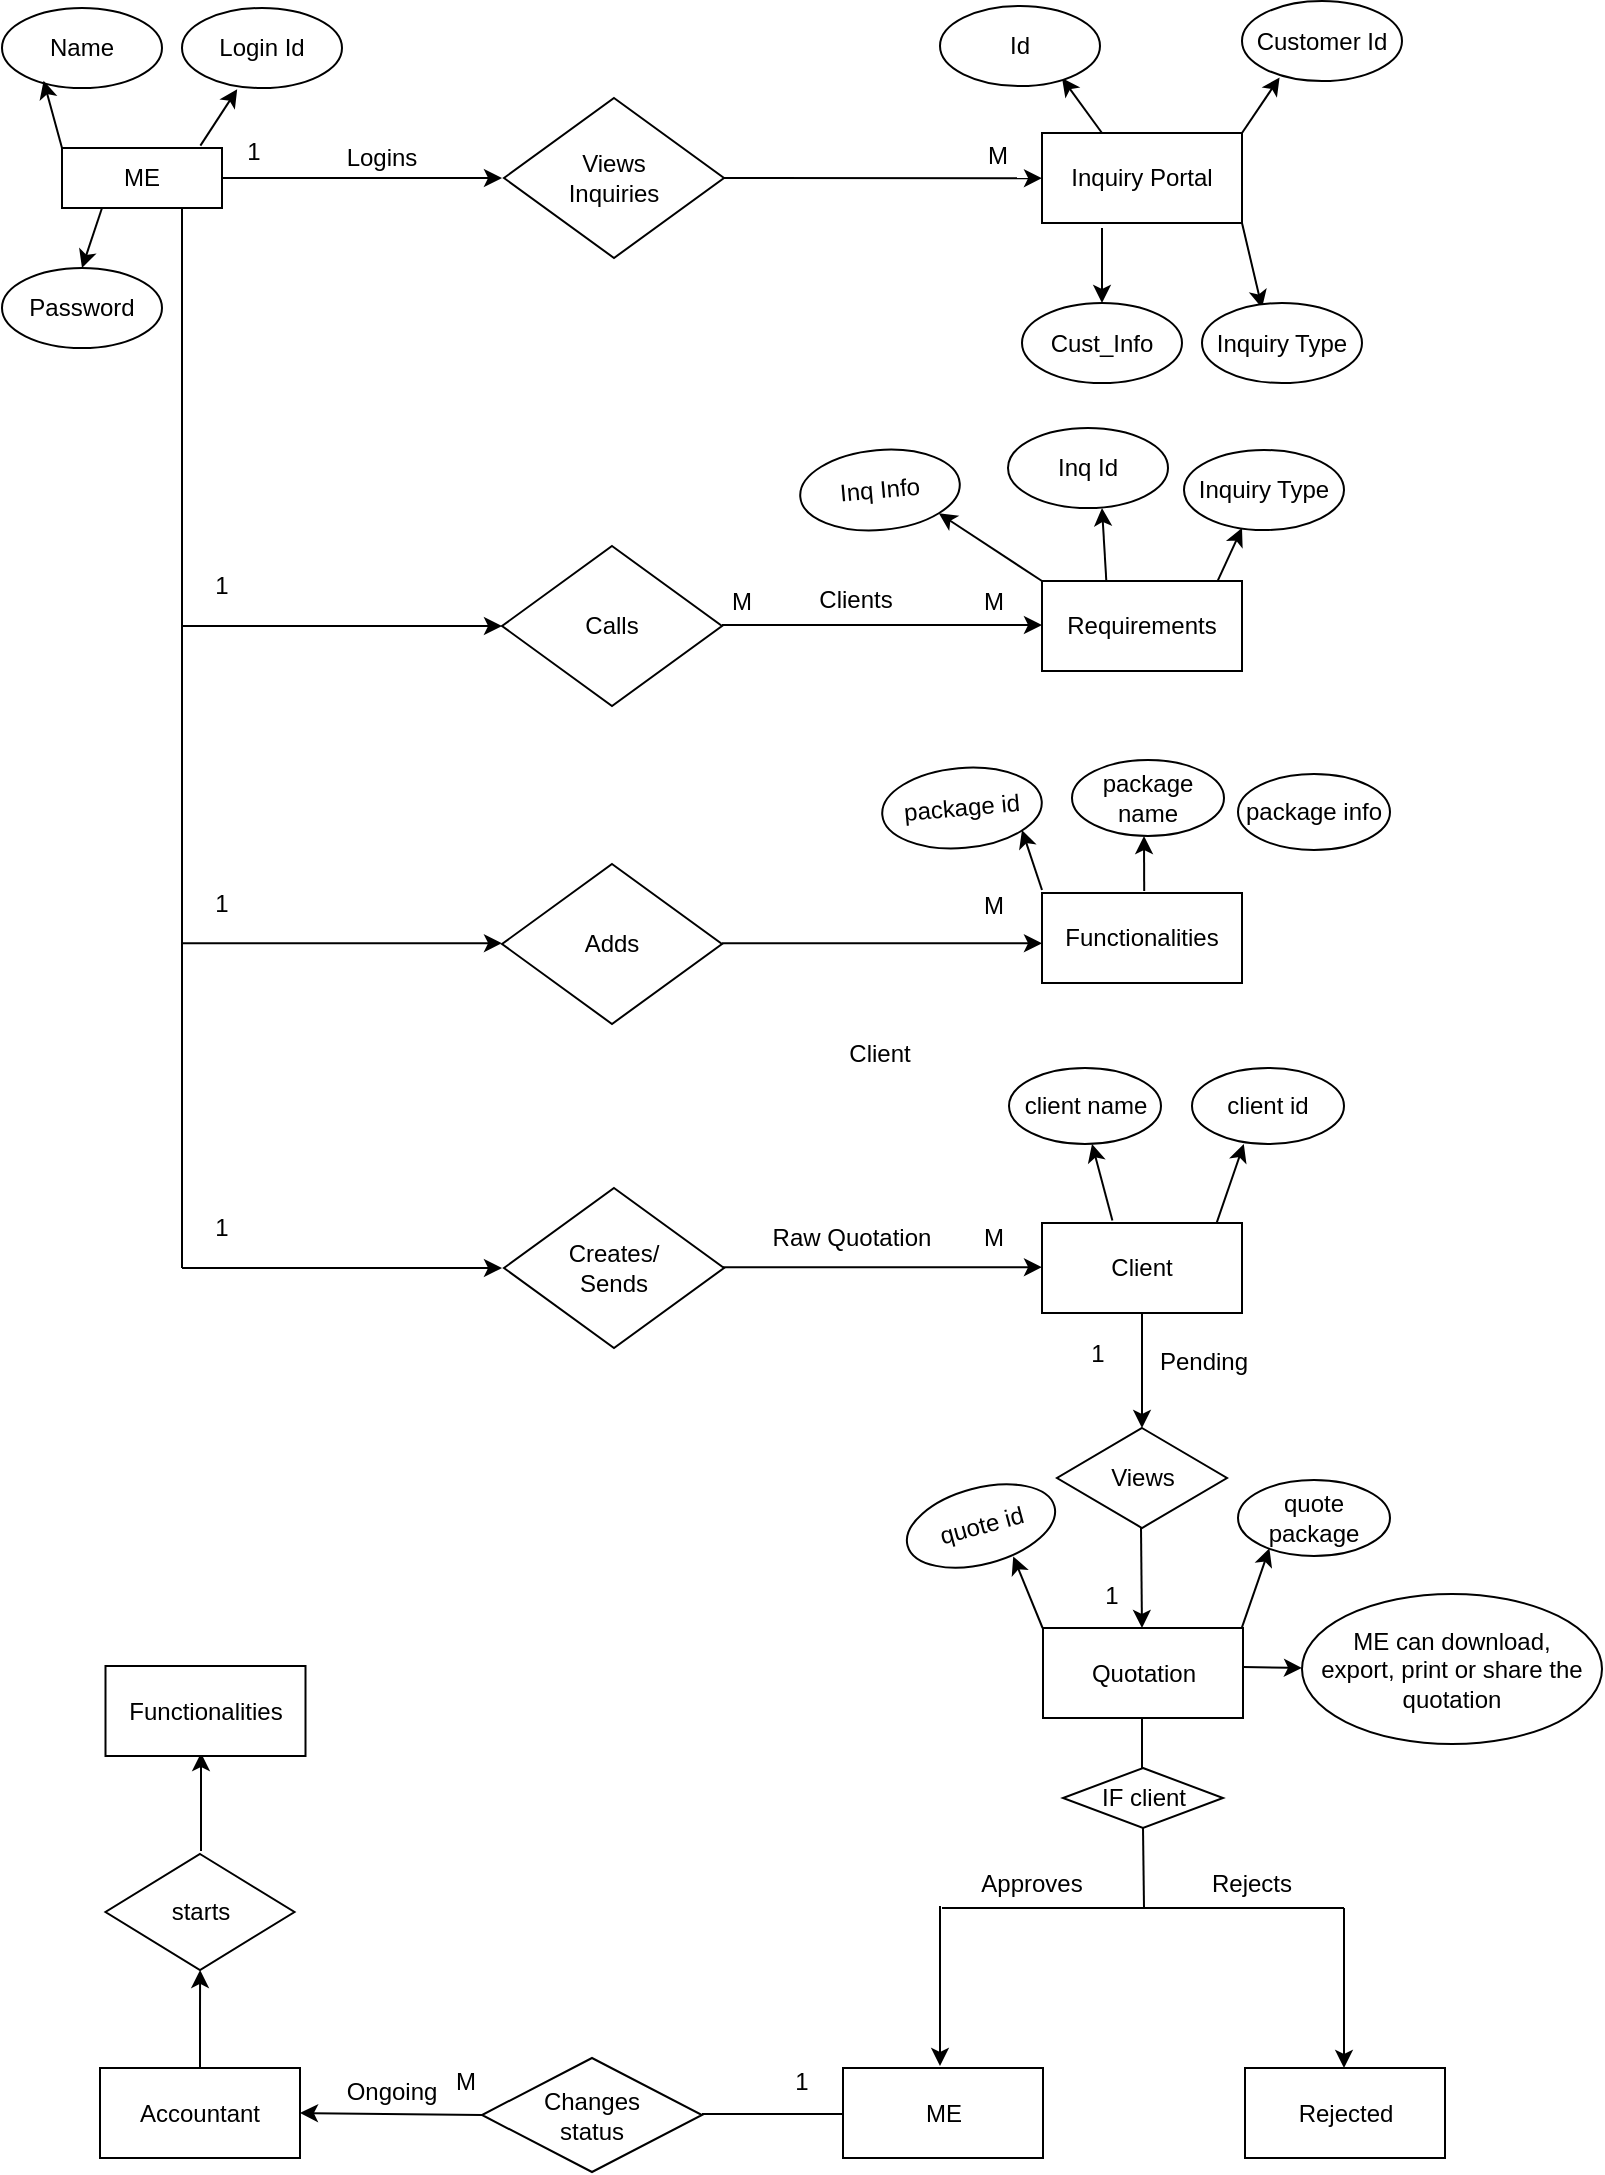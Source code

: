 <mxfile version="21.5.0" type="device">
  <diagram name="Page-1" id="Lf1y3SAfESCzGv5YG4UM">
    <mxGraphModel dx="1290" dy="541" grid="1" gridSize="10" guides="1" tooltips="1" connect="1" arrows="1" fold="1" page="1" pageScale="1" pageWidth="827" pageHeight="1169" math="0" shadow="0">
      <root>
        <mxCell id="0" />
        <mxCell id="1" parent="0" />
        <mxCell id="KLATj4njOD9Xj2DlqXo5-1" value="ME" style="rounded=0;whiteSpace=wrap;html=1;" parent="1" vertex="1">
          <mxGeometry x="40" y="80" width="80" height="30" as="geometry" />
        </mxCell>
        <mxCell id="KLATj4njOD9Xj2DlqXo5-2" value="Login Id" style="ellipse;whiteSpace=wrap;html=1;" parent="1" vertex="1">
          <mxGeometry x="100" y="10" width="80" height="40" as="geometry" />
        </mxCell>
        <mxCell id="KLATj4njOD9Xj2DlqXo5-3" value="Name" style="ellipse;whiteSpace=wrap;html=1;" parent="1" vertex="1">
          <mxGeometry x="10" y="10" width="80" height="40" as="geometry" />
        </mxCell>
        <mxCell id="KLATj4njOD9Xj2DlqXo5-4" value="Password" style="ellipse;whiteSpace=wrap;html=1;" parent="1" vertex="1">
          <mxGeometry x="10" y="140" width="80" height="40" as="geometry" />
        </mxCell>
        <mxCell id="KLATj4njOD9Xj2DlqXo5-5" value="" style="endArrow=classic;html=1;rounded=0;entryX=0.345;entryY=1.015;entryDx=0;entryDy=0;exitX=0.865;exitY=-0.073;exitDx=0;exitDy=0;exitPerimeter=0;entryPerimeter=0;" parent="1" target="KLATj4njOD9Xj2DlqXo5-2" edge="1">
          <mxGeometry width="50" height="50" relative="1" as="geometry">
            <mxPoint x="109.2" y="78.81" as="sourcePoint" />
            <mxPoint x="109.996" y="45.142" as="targetPoint" />
          </mxGeometry>
        </mxCell>
        <mxCell id="KLATj4njOD9Xj2DlqXo5-6" value="" style="endArrow=classic;html=1;rounded=0;entryX=0;entryY=1;entryDx=0;entryDy=0;exitX=0;exitY=0;exitDx=0;exitDy=0;" parent="1" source="KLATj4njOD9Xj2DlqXo5-1" edge="1">
          <mxGeometry width="50" height="50" relative="1" as="geometry">
            <mxPoint x="29.8" y="80.19" as="sourcePoint" />
            <mxPoint x="30.796" y="46.332" as="targetPoint" />
          </mxGeometry>
        </mxCell>
        <mxCell id="KLATj4njOD9Xj2DlqXo5-7" value="" style="endArrow=classic;html=1;rounded=0;entryX=0.5;entryY=0;entryDx=0;entryDy=0;exitX=0.25;exitY=1;exitDx=0;exitDy=0;" parent="1" source="KLATj4njOD9Xj2DlqXo5-1" target="KLATj4njOD9Xj2DlqXo5-4" edge="1">
          <mxGeometry width="50" height="50" relative="1" as="geometry">
            <mxPoint x="54.6" y="163.67" as="sourcePoint" />
            <mxPoint x="45.396" y="130.002" as="targetPoint" />
          </mxGeometry>
        </mxCell>
        <mxCell id="KLATj4njOD9Xj2DlqXo5-8" value="" style="endArrow=classic;html=1;rounded=0;exitX=1;exitY=0.5;exitDx=0;exitDy=0;" parent="1" source="KLATj4njOD9Xj2DlqXo5-1" edge="1">
          <mxGeometry width="50" height="50" relative="1" as="geometry">
            <mxPoint x="390" y="310" as="sourcePoint" />
            <mxPoint x="260" y="95" as="targetPoint" />
          </mxGeometry>
        </mxCell>
        <mxCell id="KLATj4njOD9Xj2DlqXo5-9" value="Calls" style="rhombus;whiteSpace=wrap;html=1;" parent="1" vertex="1">
          <mxGeometry x="260" y="279" width="110" height="80" as="geometry" />
        </mxCell>
        <mxCell id="KLATj4njOD9Xj2DlqXo5-10" value="Logins" style="text;html=1;strokeColor=none;fillColor=none;align=center;verticalAlign=middle;whiteSpace=wrap;rounded=0;" parent="1" vertex="1">
          <mxGeometry x="170" y="70" width="60" height="30" as="geometry" />
        </mxCell>
        <mxCell id="KLATj4njOD9Xj2DlqXo5-11" value="" style="endArrow=classic;html=1;rounded=0;exitX=1;exitY=0.5;exitDx=0;exitDy=0;" parent="1" edge="1" source="KLATj4njOD9Xj2DlqXo5-27">
          <mxGeometry width="50" height="50" relative="1" as="geometry">
            <mxPoint x="382" y="94.58" as="sourcePoint" />
            <mxPoint x="530" y="95.08" as="targetPoint" />
          </mxGeometry>
        </mxCell>
        <mxCell id="KLATj4njOD9Xj2DlqXo5-12" value="Inquiry Portal" style="rounded=0;whiteSpace=wrap;html=1;" parent="1" vertex="1">
          <mxGeometry x="530" y="72.5" width="100" height="45" as="geometry" />
        </mxCell>
        <mxCell id="KLATj4njOD9Xj2DlqXo5-13" value="" style="endArrow=classic;html=1;rounded=0;exitX=0.865;exitY=-0.073;exitDx=0;exitDy=0;exitPerimeter=0;" parent="1" edge="1">
          <mxGeometry width="50" height="50" relative="1" as="geometry">
            <mxPoint x="560" y="72.5" as="sourcePoint" />
            <mxPoint x="540" y="45" as="targetPoint" />
          </mxGeometry>
        </mxCell>
        <mxCell id="KLATj4njOD9Xj2DlqXo5-14" value="Id" style="ellipse;whiteSpace=wrap;html=1;" parent="1" vertex="1">
          <mxGeometry x="479" y="9" width="80" height="40" as="geometry" />
        </mxCell>
        <mxCell id="KLATj4njOD9Xj2DlqXo5-15" value="" style="endArrow=classic;html=1;rounded=0;exitX=0.872;exitY=0.029;exitDx=0;exitDy=0;exitPerimeter=0;" parent="1" source="KLATj4njOD9Xj2DlqXo5-31" edge="1">
          <mxGeometry width="50" height="50" relative="1" as="geometry">
            <mxPoint x="620" y="290" as="sourcePoint" />
            <mxPoint x="630" y="270" as="targetPoint" />
          </mxGeometry>
        </mxCell>
        <mxCell id="KLATj4njOD9Xj2DlqXo5-17" value="Customer Id" style="ellipse;whiteSpace=wrap;html=1;" parent="1" vertex="1">
          <mxGeometry x="630" y="6.5" width="80" height="40" as="geometry" />
        </mxCell>
        <mxCell id="KLATj4njOD9Xj2DlqXo5-18" value="" style="endArrow=classic;html=1;rounded=0;exitX=0.25;exitY=1;exitDx=0;exitDy=0;" parent="1" edge="1">
          <mxGeometry width="50" height="50" relative="1" as="geometry">
            <mxPoint x="630" y="117.5" as="sourcePoint" />
            <mxPoint x="640" y="160" as="targetPoint" />
          </mxGeometry>
        </mxCell>
        <mxCell id="KLATj4njOD9Xj2DlqXo5-20" value="Inquiry Type" style="ellipse;whiteSpace=wrap;html=1;" parent="1" vertex="1">
          <mxGeometry x="610" y="157.5" width="80" height="40" as="geometry" />
        </mxCell>
        <mxCell id="KLATj4njOD9Xj2DlqXo5-21" value="Cust_Info" style="ellipse;whiteSpace=wrap;html=1;" parent="1" vertex="1">
          <mxGeometry x="520" y="157.5" width="80" height="40" as="geometry" />
        </mxCell>
        <mxCell id="KLATj4njOD9Xj2DlqXo5-23" value="" style="endArrow=classic;html=1;rounded=0;entryX=0.5;entryY=0;entryDx=0;entryDy=0;" parent="1" target="KLATj4njOD9Xj2DlqXo5-21" edge="1">
          <mxGeometry width="50" height="50" relative="1" as="geometry">
            <mxPoint x="560" y="120" as="sourcePoint" />
            <mxPoint x="570" y="162.5" as="targetPoint" />
          </mxGeometry>
        </mxCell>
        <mxCell id="KLATj4njOD9Xj2DlqXo5-25" value="" style="endArrow=none;html=1;rounded=0;entryX=0.75;entryY=1;entryDx=0;entryDy=0;" parent="1" target="KLATj4njOD9Xj2DlqXo5-1" edge="1">
          <mxGeometry width="50" height="50" relative="1" as="geometry">
            <mxPoint x="100" y="640" as="sourcePoint" />
            <mxPoint x="440" y="260" as="targetPoint" />
          </mxGeometry>
        </mxCell>
        <mxCell id="KLATj4njOD9Xj2DlqXo5-26" value="" style="endArrow=classic;html=1;rounded=0;exitX=1;exitY=0.5;exitDx=0;exitDy=0;" parent="1" edge="1">
          <mxGeometry width="50" height="50" relative="1" as="geometry">
            <mxPoint x="100" y="319" as="sourcePoint" />
            <mxPoint x="260" y="319" as="targetPoint" />
          </mxGeometry>
        </mxCell>
        <mxCell id="KLATj4njOD9Xj2DlqXo5-27" value="Views&lt;br&gt;Inquiries" style="rhombus;whiteSpace=wrap;html=1;" parent="1" vertex="1">
          <mxGeometry x="261" y="55" width="110" height="80" as="geometry" />
        </mxCell>
        <mxCell id="KLATj4njOD9Xj2DlqXo5-28" value="" style="endArrow=classic;html=1;rounded=0;exitX=1;exitY=0.5;exitDx=0;exitDy=0;" parent="1" edge="1">
          <mxGeometry width="50" height="50" relative="1" as="geometry">
            <mxPoint x="370" y="318.5" as="sourcePoint" />
            <mxPoint x="530" y="318.5" as="targetPoint" />
          </mxGeometry>
        </mxCell>
        <mxCell id="KLATj4njOD9Xj2DlqXo5-30" value="Client" style="text;html=1;strokeColor=none;fillColor=none;align=center;verticalAlign=middle;whiteSpace=wrap;rounded=0;" parent="1" vertex="1">
          <mxGeometry x="419" y="518" width="60" height="30" as="geometry" />
        </mxCell>
        <mxCell id="KLATj4njOD9Xj2DlqXo5-31" value="Requirements" style="rounded=0;whiteSpace=wrap;html=1;" parent="1" vertex="1">
          <mxGeometry x="530" y="296.5" width="100" height="45" as="geometry" />
        </mxCell>
        <mxCell id="KLATj4njOD9Xj2DlqXo5-32" value="Inquiry Type" style="ellipse;whiteSpace=wrap;html=1;" parent="1" vertex="1">
          <mxGeometry x="601" y="231" width="80" height="40" as="geometry" />
        </mxCell>
        <mxCell id="KLATj4njOD9Xj2DlqXo5-35" value="" style="endArrow=classic;html=1;rounded=0;entryX=0.345;entryY=1.015;entryDx=0;entryDy=0;exitX=0.865;exitY=-0.073;exitDx=0;exitDy=0;exitPerimeter=0;entryPerimeter=0;" parent="1" edge="1">
          <mxGeometry width="50" height="50" relative="1" as="geometry">
            <mxPoint x="630" y="72.5" as="sourcePoint" />
            <mxPoint x="648.8" y="44.69" as="targetPoint" />
          </mxGeometry>
        </mxCell>
        <mxCell id="KLATj4njOD9Xj2DlqXo5-37" value="Inq Id" style="ellipse;whiteSpace=wrap;html=1;" parent="1" vertex="1">
          <mxGeometry x="513" y="220" width="80" height="40" as="geometry" />
        </mxCell>
        <mxCell id="KLATj4njOD9Xj2DlqXo5-39" value="" style="endArrow=classic;html=1;rounded=0;" parent="1" edge="1">
          <mxGeometry width="50" height="50" relative="1" as="geometry">
            <mxPoint x="562.2" y="297" as="sourcePoint" />
            <mxPoint x="560" y="260" as="targetPoint" />
          </mxGeometry>
        </mxCell>
        <mxCell id="KLATj4njOD9Xj2DlqXo5-40" value="Inq Info" style="ellipse;whiteSpace=wrap;html=1;rotation=-5;" parent="1" vertex="1">
          <mxGeometry x="409" y="231" width="80" height="40" as="geometry" />
        </mxCell>
        <mxCell id="KLATj4njOD9Xj2DlqXo5-41" value="" style="endArrow=classic;html=1;rounded=0;entryX=1;entryY=1;entryDx=0;entryDy=0;exitX=0;exitY=0;exitDx=0;exitDy=0;" parent="1" source="KLATj4njOD9Xj2DlqXo5-31" target="KLATj4njOD9Xj2DlqXo5-40" edge="1">
          <mxGeometry width="50" height="50" relative="1" as="geometry">
            <mxPoint x="520" y="290" as="sourcePoint" />
            <mxPoint x="500.0" y="260" as="targetPoint" />
          </mxGeometry>
        </mxCell>
        <mxCell id="KLATj4njOD9Xj2DlqXo5-42" value="" style="endArrow=classic;html=1;rounded=0;exitX=1;exitY=0.5;exitDx=0;exitDy=0;" parent="1" edge="1">
          <mxGeometry width="50" height="50" relative="1" as="geometry">
            <mxPoint x="100" y="640" as="sourcePoint" />
            <mxPoint x="260" y="640" as="targetPoint" />
          </mxGeometry>
        </mxCell>
        <mxCell id="KLATj4njOD9Xj2DlqXo5-43" value="" style="endArrow=classic;html=1;rounded=0;exitX=1;exitY=0.5;exitDx=0;exitDy=0;" parent="1" edge="1">
          <mxGeometry width="50" height="50" relative="1" as="geometry">
            <mxPoint x="370" y="477.63" as="sourcePoint" />
            <mxPoint x="530" y="477.63" as="targetPoint" />
          </mxGeometry>
        </mxCell>
        <mxCell id="KLATj4njOD9Xj2DlqXo5-44" value="Views" style="rhombus;whiteSpace=wrap;html=1;" parent="1" vertex="1">
          <mxGeometry x="537.5" y="720" width="85" height="50" as="geometry" />
        </mxCell>
        <mxCell id="KLATj4njOD9Xj2DlqXo5-45" value="Functionalities" style="rounded=0;whiteSpace=wrap;html=1;" parent="1" vertex="1">
          <mxGeometry x="530" y="452.5" width="100" height="45" as="geometry" />
        </mxCell>
        <mxCell id="KLATj4njOD9Xj2DlqXo5-46" value="" style="endArrow=classic;html=1;rounded=0;" parent="1" edge="1">
          <mxGeometry width="50" height="50" relative="1" as="geometry">
            <mxPoint x="530" y="451" as="sourcePoint" />
            <mxPoint x="520" y="421" as="targetPoint" />
          </mxGeometry>
        </mxCell>
        <mxCell id="KLATj4njOD9Xj2DlqXo5-47" value="package id" style="ellipse;whiteSpace=wrap;html=1;rotation=-5;" parent="1" vertex="1">
          <mxGeometry x="450" y="390" width="80" height="40" as="geometry" />
        </mxCell>
        <mxCell id="KLATj4njOD9Xj2DlqXo5-50" value="" style="endArrow=classic;html=1;rounded=0;" parent="1" edge="1">
          <mxGeometry width="50" height="50" relative="1" as="geometry">
            <mxPoint x="581.1" y="451.5" as="sourcePoint" />
            <mxPoint x="581" y="424" as="targetPoint" />
          </mxGeometry>
        </mxCell>
        <mxCell id="KLATj4njOD9Xj2DlqXo5-51" value="package info" style="ellipse;whiteSpace=wrap;html=1;" parent="1" vertex="1">
          <mxGeometry x="628" y="393" width="76" height="38" as="geometry" />
        </mxCell>
        <mxCell id="KLATj4njOD9Xj2DlqXo5-52" value="" style="endArrow=classic;html=1;rounded=0;exitX=0.872;exitY=0.007;exitDx=0;exitDy=0;exitPerimeter=0;" parent="1" edge="1" source="KLATj4njOD9Xj2DlqXo5-59">
          <mxGeometry width="50" height="50" relative="1" as="geometry">
            <mxPoint x="620" y="610" as="sourcePoint" />
            <mxPoint x="630.9" y="578" as="targetPoint" />
          </mxGeometry>
        </mxCell>
        <mxCell id="KLATj4njOD9Xj2DlqXo5-55" value="" style="endArrow=classic;html=1;rounded=0;exitX=1;exitY=0.5;exitDx=0;exitDy=0;" parent="1" edge="1">
          <mxGeometry width="50" height="50" relative="1" as="geometry">
            <mxPoint x="100" y="477.58" as="sourcePoint" />
            <mxPoint x="260" y="477.58" as="targetPoint" />
          </mxGeometry>
        </mxCell>
        <mxCell id="KLATj4njOD9Xj2DlqXo5-56" value="Adds" style="rhombus;whiteSpace=wrap;html=1;" parent="1" vertex="1">
          <mxGeometry x="260" y="438" width="110" height="80" as="geometry" />
        </mxCell>
        <mxCell id="KLATj4njOD9Xj2DlqXo5-57" value="" style="endArrow=classic;html=1;rounded=0;exitX=1;exitY=0.5;exitDx=0;exitDy=0;" parent="1" edge="1">
          <mxGeometry width="50" height="50" relative="1" as="geometry">
            <mxPoint x="370" y="639.58" as="sourcePoint" />
            <mxPoint x="530" y="639.58" as="targetPoint" />
          </mxGeometry>
        </mxCell>
        <mxCell id="KLATj4njOD9Xj2DlqXo5-58" value="Raw Quotation" style="text;html=1;strokeColor=none;fillColor=none;align=center;verticalAlign=middle;whiteSpace=wrap;rounded=0;" parent="1" vertex="1">
          <mxGeometry x="390" y="610" width="90" height="30" as="geometry" />
        </mxCell>
        <mxCell id="KLATj4njOD9Xj2DlqXo5-59" value="Client" style="rounded=0;whiteSpace=wrap;html=1;" parent="1" vertex="1">
          <mxGeometry x="530" y="617.5" width="100" height="45" as="geometry" />
        </mxCell>
        <mxCell id="KLATj4njOD9Xj2DlqXo5-65" value="" style="endArrow=classic;html=1;rounded=0;exitX=0.5;exitY=1;exitDx=0;exitDy=0;" parent="1" source="KLATj4njOD9Xj2DlqXo5-59" edge="1">
          <mxGeometry width="50" height="50" relative="1" as="geometry">
            <mxPoint x="520" y="670" as="sourcePoint" />
            <mxPoint x="580" y="720" as="targetPoint" />
          </mxGeometry>
        </mxCell>
        <mxCell id="KLATj4njOD9Xj2DlqXo5-66" value="Creates/&lt;br style=&quot;border-color: var(--border-color);&quot;&gt;Sends" style="rhombus;whiteSpace=wrap;html=1;" parent="1" vertex="1">
          <mxGeometry x="261" y="600" width="110" height="80" as="geometry" />
        </mxCell>
        <mxCell id="dAv51BVtBpRJ1IaC2P38-1" value="" style="endArrow=classic;html=1;rounded=0;" edge="1" parent="1">
          <mxGeometry width="50" height="50" relative="1" as="geometry">
            <mxPoint x="579.5" y="770" as="sourcePoint" />
            <mxPoint x="580" y="820" as="targetPoint" />
          </mxGeometry>
        </mxCell>
        <mxCell id="dAv51BVtBpRJ1IaC2P38-2" value="package name" style="ellipse;whiteSpace=wrap;html=1;" vertex="1" parent="1">
          <mxGeometry x="545" y="386" width="76" height="38" as="geometry" />
        </mxCell>
        <mxCell id="dAv51BVtBpRJ1IaC2P38-3" value="Quotation" style="rounded=0;whiteSpace=wrap;html=1;" vertex="1" parent="1">
          <mxGeometry x="530.5" y="820" width="100" height="45" as="geometry" />
        </mxCell>
        <mxCell id="dAv51BVtBpRJ1IaC2P38-4" value="client id" style="ellipse;whiteSpace=wrap;html=1;" vertex="1" parent="1">
          <mxGeometry x="605" y="540" width="76" height="38" as="geometry" />
        </mxCell>
        <mxCell id="dAv51BVtBpRJ1IaC2P38-5" value="client name" style="ellipse;whiteSpace=wrap;html=1;" vertex="1" parent="1">
          <mxGeometry x="513.5" y="540" width="76" height="38" as="geometry" />
        </mxCell>
        <mxCell id="dAv51BVtBpRJ1IaC2P38-6" value="" style="endArrow=classic;html=1;rounded=0;exitX=0.352;exitY=-0.029;exitDx=0;exitDy=0;exitPerimeter=0;" edge="1" parent="1" source="KLATj4njOD9Xj2DlqXo5-59">
          <mxGeometry width="50" height="50" relative="1" as="geometry">
            <mxPoint x="570" y="610" as="sourcePoint" />
            <mxPoint x="555" y="578" as="targetPoint" />
          </mxGeometry>
        </mxCell>
        <mxCell id="dAv51BVtBpRJ1IaC2P38-7" value="" style="endArrow=classic;html=1;rounded=0;exitX=0.872;exitY=0.007;exitDx=0;exitDy=0;exitPerimeter=0;" edge="1" parent="1">
          <mxGeometry width="50" height="50" relative="1" as="geometry">
            <mxPoint x="629.8" y="820.18" as="sourcePoint" />
            <mxPoint x="643.7" y="780.18" as="targetPoint" />
          </mxGeometry>
        </mxCell>
        <mxCell id="dAv51BVtBpRJ1IaC2P38-8" value="quote id" style="ellipse;whiteSpace=wrap;html=1;rotation=-15;" vertex="1" parent="1">
          <mxGeometry x="461.5" y="750" width="76" height="38" as="geometry" />
        </mxCell>
        <mxCell id="dAv51BVtBpRJ1IaC2P38-9" value="" style="endArrow=classic;html=1;rounded=0;exitX=0.352;exitY=-0.029;exitDx=0;exitDy=0;exitPerimeter=0;entryX=0.653;entryY=0.996;entryDx=0;entryDy=0;entryPerimeter=0;" edge="1" parent="1" target="dAv51BVtBpRJ1IaC2P38-8">
          <mxGeometry width="50" height="50" relative="1" as="geometry">
            <mxPoint x="530.3" y="820" as="sourcePoint" />
            <mxPoint x="520.3" y="782" as="targetPoint" />
          </mxGeometry>
        </mxCell>
        <mxCell id="dAv51BVtBpRJ1IaC2P38-10" value="quote package" style="ellipse;whiteSpace=wrap;html=1;" vertex="1" parent="1">
          <mxGeometry x="628" y="746" width="76" height="38" as="geometry" />
        </mxCell>
        <mxCell id="dAv51BVtBpRJ1IaC2P38-12" value="" style="endArrow=none;html=1;rounded=0;" edge="1" parent="1">
          <mxGeometry width="50" height="50" relative="1" as="geometry">
            <mxPoint x="580" y="890" as="sourcePoint" />
            <mxPoint x="580" y="865" as="targetPoint" />
          </mxGeometry>
        </mxCell>
        <mxCell id="dAv51BVtBpRJ1IaC2P38-13" value="" style="endArrow=none;html=1;rounded=0;" edge="1" parent="1">
          <mxGeometry width="50" height="50" relative="1" as="geometry">
            <mxPoint x="480" y="960" as="sourcePoint" />
            <mxPoint x="681" y="960" as="targetPoint" />
          </mxGeometry>
        </mxCell>
        <mxCell id="dAv51BVtBpRJ1IaC2P38-16" value="" style="endArrow=classic;html=1;rounded=0;" edge="1" parent="1">
          <mxGeometry width="50" height="50" relative="1" as="geometry">
            <mxPoint x="681" y="960" as="sourcePoint" />
            <mxPoint x="681" y="1040" as="targetPoint" />
          </mxGeometry>
        </mxCell>
        <mxCell id="dAv51BVtBpRJ1IaC2P38-18" value="" style="endArrow=classic;html=1;rounded=0;" edge="1" parent="1">
          <mxGeometry width="50" height="50" relative="1" as="geometry">
            <mxPoint x="479" y="959" as="sourcePoint" />
            <mxPoint x="479" y="1039" as="targetPoint" />
          </mxGeometry>
        </mxCell>
        <mxCell id="dAv51BVtBpRJ1IaC2P38-19" value="Approves" style="text;html=1;strokeColor=none;fillColor=none;align=center;verticalAlign=middle;whiteSpace=wrap;rounded=0;" vertex="1" parent="1">
          <mxGeometry x="480" y="933" width="90" height="30" as="geometry" />
        </mxCell>
        <mxCell id="dAv51BVtBpRJ1IaC2P38-20" value="IF client" style="rhombus;whiteSpace=wrap;html=1;" vertex="1" parent="1">
          <mxGeometry x="540.5" y="890" width="80" height="30" as="geometry" />
        </mxCell>
        <mxCell id="dAv51BVtBpRJ1IaC2P38-21" value="" style="endArrow=none;html=1;rounded=0;entryX=0.5;entryY=1;entryDx=0;entryDy=0;" edge="1" parent="1" target="dAv51BVtBpRJ1IaC2P38-20">
          <mxGeometry width="50" height="50" relative="1" as="geometry">
            <mxPoint x="581" y="960" as="sourcePoint" />
            <mxPoint x="400" y="1010" as="targetPoint" />
          </mxGeometry>
        </mxCell>
        <mxCell id="dAv51BVtBpRJ1IaC2P38-22" value="Pending" style="text;html=1;strokeColor=none;fillColor=none;align=center;verticalAlign=middle;whiteSpace=wrap;rounded=0;" vertex="1" parent="1">
          <mxGeometry x="565.5" y="672" width="90" height="30" as="geometry" />
        </mxCell>
        <mxCell id="dAv51BVtBpRJ1IaC2P38-23" value="Rejects" style="text;html=1;strokeColor=none;fillColor=none;align=center;verticalAlign=middle;whiteSpace=wrap;rounded=0;" vertex="1" parent="1">
          <mxGeometry x="589.5" y="933" width="90" height="30" as="geometry" />
        </mxCell>
        <mxCell id="dAv51BVtBpRJ1IaC2P38-24" value="ME" style="rounded=0;whiteSpace=wrap;html=1;" vertex="1" parent="1">
          <mxGeometry x="430.5" y="1040" width="100" height="45" as="geometry" />
        </mxCell>
        <mxCell id="dAv51BVtBpRJ1IaC2P38-25" value="Rejected" style="rounded=0;whiteSpace=wrap;html=1;" vertex="1" parent="1">
          <mxGeometry x="631.5" y="1040" width="100" height="45" as="geometry" />
        </mxCell>
        <mxCell id="dAv51BVtBpRJ1IaC2P38-26" value="" style="endArrow=none;html=1;rounded=0;" edge="1" parent="1">
          <mxGeometry width="50" height="50" relative="1" as="geometry">
            <mxPoint x="360" y="1063" as="sourcePoint" />
            <mxPoint x="430" y="1063" as="targetPoint" />
          </mxGeometry>
        </mxCell>
        <mxCell id="dAv51BVtBpRJ1IaC2P38-28" value="Changes &lt;br&gt;status" style="rhombus;whiteSpace=wrap;html=1;" vertex="1" parent="1">
          <mxGeometry x="250" y="1035" width="110" height="57" as="geometry" />
        </mxCell>
        <mxCell id="dAv51BVtBpRJ1IaC2P38-31" value="" style="endArrow=classic;html=1;rounded=0;exitX=0;exitY=0.5;exitDx=0;exitDy=0;entryX=1;entryY=0.5;entryDx=0;entryDy=0;" edge="1" parent="1" source="dAv51BVtBpRJ1IaC2P38-28" target="dAv51BVtBpRJ1IaC2P38-32">
          <mxGeometry width="50" height="50" relative="1" as="geometry">
            <mxPoint x="130" y="1080" as="sourcePoint" />
            <mxPoint x="180" y="1064" as="targetPoint" />
          </mxGeometry>
        </mxCell>
        <mxCell id="dAv51BVtBpRJ1IaC2P38-35" value="" style="edgeStyle=orthogonalEdgeStyle;rounded=0;orthogonalLoop=1;jettySize=auto;html=1;" edge="1" parent="1" source="dAv51BVtBpRJ1IaC2P38-32" target="dAv51BVtBpRJ1IaC2P38-34">
          <mxGeometry relative="1" as="geometry" />
        </mxCell>
        <mxCell id="dAv51BVtBpRJ1IaC2P38-32" value="Accountant" style="rounded=0;whiteSpace=wrap;html=1;" vertex="1" parent="1">
          <mxGeometry x="59" y="1040" width="100" height="45" as="geometry" />
        </mxCell>
        <mxCell id="dAv51BVtBpRJ1IaC2P38-33" value="Ongoing" style="text;html=1;strokeColor=none;fillColor=none;align=center;verticalAlign=middle;whiteSpace=wrap;rounded=0;" vertex="1" parent="1">
          <mxGeometry x="160" y="1037" width="90" height="30" as="geometry" />
        </mxCell>
        <mxCell id="dAv51BVtBpRJ1IaC2P38-34" value="starts" style="rhombus;whiteSpace=wrap;html=1;rounded=0;" vertex="1" parent="1">
          <mxGeometry x="61.75" y="933" width="94.5" height="58" as="geometry" />
        </mxCell>
        <mxCell id="dAv51BVtBpRJ1IaC2P38-36" value="" style="edgeStyle=orthogonalEdgeStyle;rounded=0;orthogonalLoop=1;jettySize=auto;html=1;" edge="1" parent="1">
          <mxGeometry relative="1" as="geometry">
            <mxPoint x="109.5" y="931.53" as="sourcePoint" />
            <mxPoint x="109.5" y="882.53" as="targetPoint" />
          </mxGeometry>
        </mxCell>
        <mxCell id="dAv51BVtBpRJ1IaC2P38-37" value="Functionalities" style="rounded=0;whiteSpace=wrap;html=1;" vertex="1" parent="1">
          <mxGeometry x="61.75" y="839" width="100" height="45" as="geometry" />
        </mxCell>
        <mxCell id="dAv51BVtBpRJ1IaC2P38-38" value="ME can download,&lt;br&gt;export, print or share the quotation" style="ellipse;whiteSpace=wrap;html=1;" vertex="1" parent="1">
          <mxGeometry x="660" y="803" width="150" height="75" as="geometry" />
        </mxCell>
        <mxCell id="dAv51BVtBpRJ1IaC2P38-39" value="" style="endArrow=classic;html=1;rounded=0;exitX=1;exitY=0.5;exitDx=0;exitDy=0;" edge="1" parent="1">
          <mxGeometry width="50" height="50" relative="1" as="geometry">
            <mxPoint x="630.5" y="839.5" as="sourcePoint" />
            <mxPoint x="660" y="840" as="targetPoint" />
          </mxGeometry>
        </mxCell>
        <mxCell id="dAv51BVtBpRJ1IaC2P38-41" value="1" style="text;html=1;strokeColor=none;fillColor=none;align=center;verticalAlign=middle;whiteSpace=wrap;rounded=0;" vertex="1" parent="1">
          <mxGeometry x="390" y="1027" width="40" height="40" as="geometry" />
        </mxCell>
        <mxCell id="dAv51BVtBpRJ1IaC2P38-45" value="1" style="text;html=1;strokeColor=none;fillColor=none;align=center;verticalAlign=middle;whiteSpace=wrap;rounded=0;" vertex="1" parent="1">
          <mxGeometry x="116.25" y="62" width="40" height="40" as="geometry" />
        </mxCell>
        <mxCell id="dAv51BVtBpRJ1IaC2P38-46" value="M" style="text;html=1;strokeColor=none;fillColor=none;align=center;verticalAlign=middle;whiteSpace=wrap;rounded=0;" vertex="1" parent="1">
          <mxGeometry x="488" y="65" width="40" height="38" as="geometry" />
        </mxCell>
        <mxCell id="dAv51BVtBpRJ1IaC2P38-47" value="M" style="text;html=1;strokeColor=none;fillColor=none;align=center;verticalAlign=middle;whiteSpace=wrap;rounded=0;" vertex="1" parent="1">
          <mxGeometry x="486" y="288" width="40" height="38" as="geometry" />
        </mxCell>
        <mxCell id="dAv51BVtBpRJ1IaC2P38-48" value="M" style="text;html=1;strokeColor=none;fillColor=none;align=center;verticalAlign=middle;whiteSpace=wrap;rounded=0;" vertex="1" parent="1">
          <mxGeometry x="486" y="606" width="40" height="38" as="geometry" />
        </mxCell>
        <mxCell id="dAv51BVtBpRJ1IaC2P38-49" value="M" style="text;html=1;strokeColor=none;fillColor=none;align=center;verticalAlign=middle;whiteSpace=wrap;rounded=0;" vertex="1" parent="1">
          <mxGeometry x="222" y="1028" width="40" height="38" as="geometry" />
        </mxCell>
        <mxCell id="dAv51BVtBpRJ1IaC2P38-50" value="1" style="text;html=1;strokeColor=none;fillColor=none;align=center;verticalAlign=middle;whiteSpace=wrap;rounded=0;" vertex="1" parent="1">
          <mxGeometry x="537.5" y="662.5" width="40" height="40" as="geometry" />
        </mxCell>
        <mxCell id="dAv51BVtBpRJ1IaC2P38-51" value="M" style="text;html=1;strokeColor=none;fillColor=none;align=center;verticalAlign=middle;whiteSpace=wrap;rounded=0;" vertex="1" parent="1">
          <mxGeometry x="360" y="288" width="40" height="38" as="geometry" />
        </mxCell>
        <mxCell id="dAv51BVtBpRJ1IaC2P38-52" value="Clients" style="text;html=1;strokeColor=none;fillColor=none;align=center;verticalAlign=middle;whiteSpace=wrap;rounded=0;" vertex="1" parent="1">
          <mxGeometry x="416.5" y="287" width="40" height="38" as="geometry" />
        </mxCell>
        <mxCell id="dAv51BVtBpRJ1IaC2P38-53" value="1" style="text;html=1;strokeColor=none;fillColor=none;align=center;verticalAlign=middle;whiteSpace=wrap;rounded=0;" vertex="1" parent="1">
          <mxGeometry x="100" y="279" width="40" height="40" as="geometry" />
        </mxCell>
        <mxCell id="dAv51BVtBpRJ1IaC2P38-54" value="1" style="text;html=1;strokeColor=none;fillColor=none;align=center;verticalAlign=middle;whiteSpace=wrap;rounded=0;" vertex="1" parent="1">
          <mxGeometry x="100" y="600" width="40" height="40" as="geometry" />
        </mxCell>
        <mxCell id="dAv51BVtBpRJ1IaC2P38-55" value="1" style="text;html=1;strokeColor=none;fillColor=none;align=center;verticalAlign=middle;whiteSpace=wrap;rounded=0;" vertex="1" parent="1">
          <mxGeometry x="100" y="438" width="40" height="40" as="geometry" />
        </mxCell>
        <mxCell id="dAv51BVtBpRJ1IaC2P38-56" value="1" style="text;html=1;strokeColor=none;fillColor=none;align=center;verticalAlign=middle;whiteSpace=wrap;rounded=0;" vertex="1" parent="1">
          <mxGeometry x="545" y="784" width="40" height="40" as="geometry" />
        </mxCell>
        <mxCell id="dAv51BVtBpRJ1IaC2P38-57" value="M" style="text;html=1;strokeColor=none;fillColor=none;align=center;verticalAlign=middle;whiteSpace=wrap;rounded=0;" vertex="1" parent="1">
          <mxGeometry x="486" y="440" width="40" height="38" as="geometry" />
        </mxCell>
      </root>
    </mxGraphModel>
  </diagram>
</mxfile>
